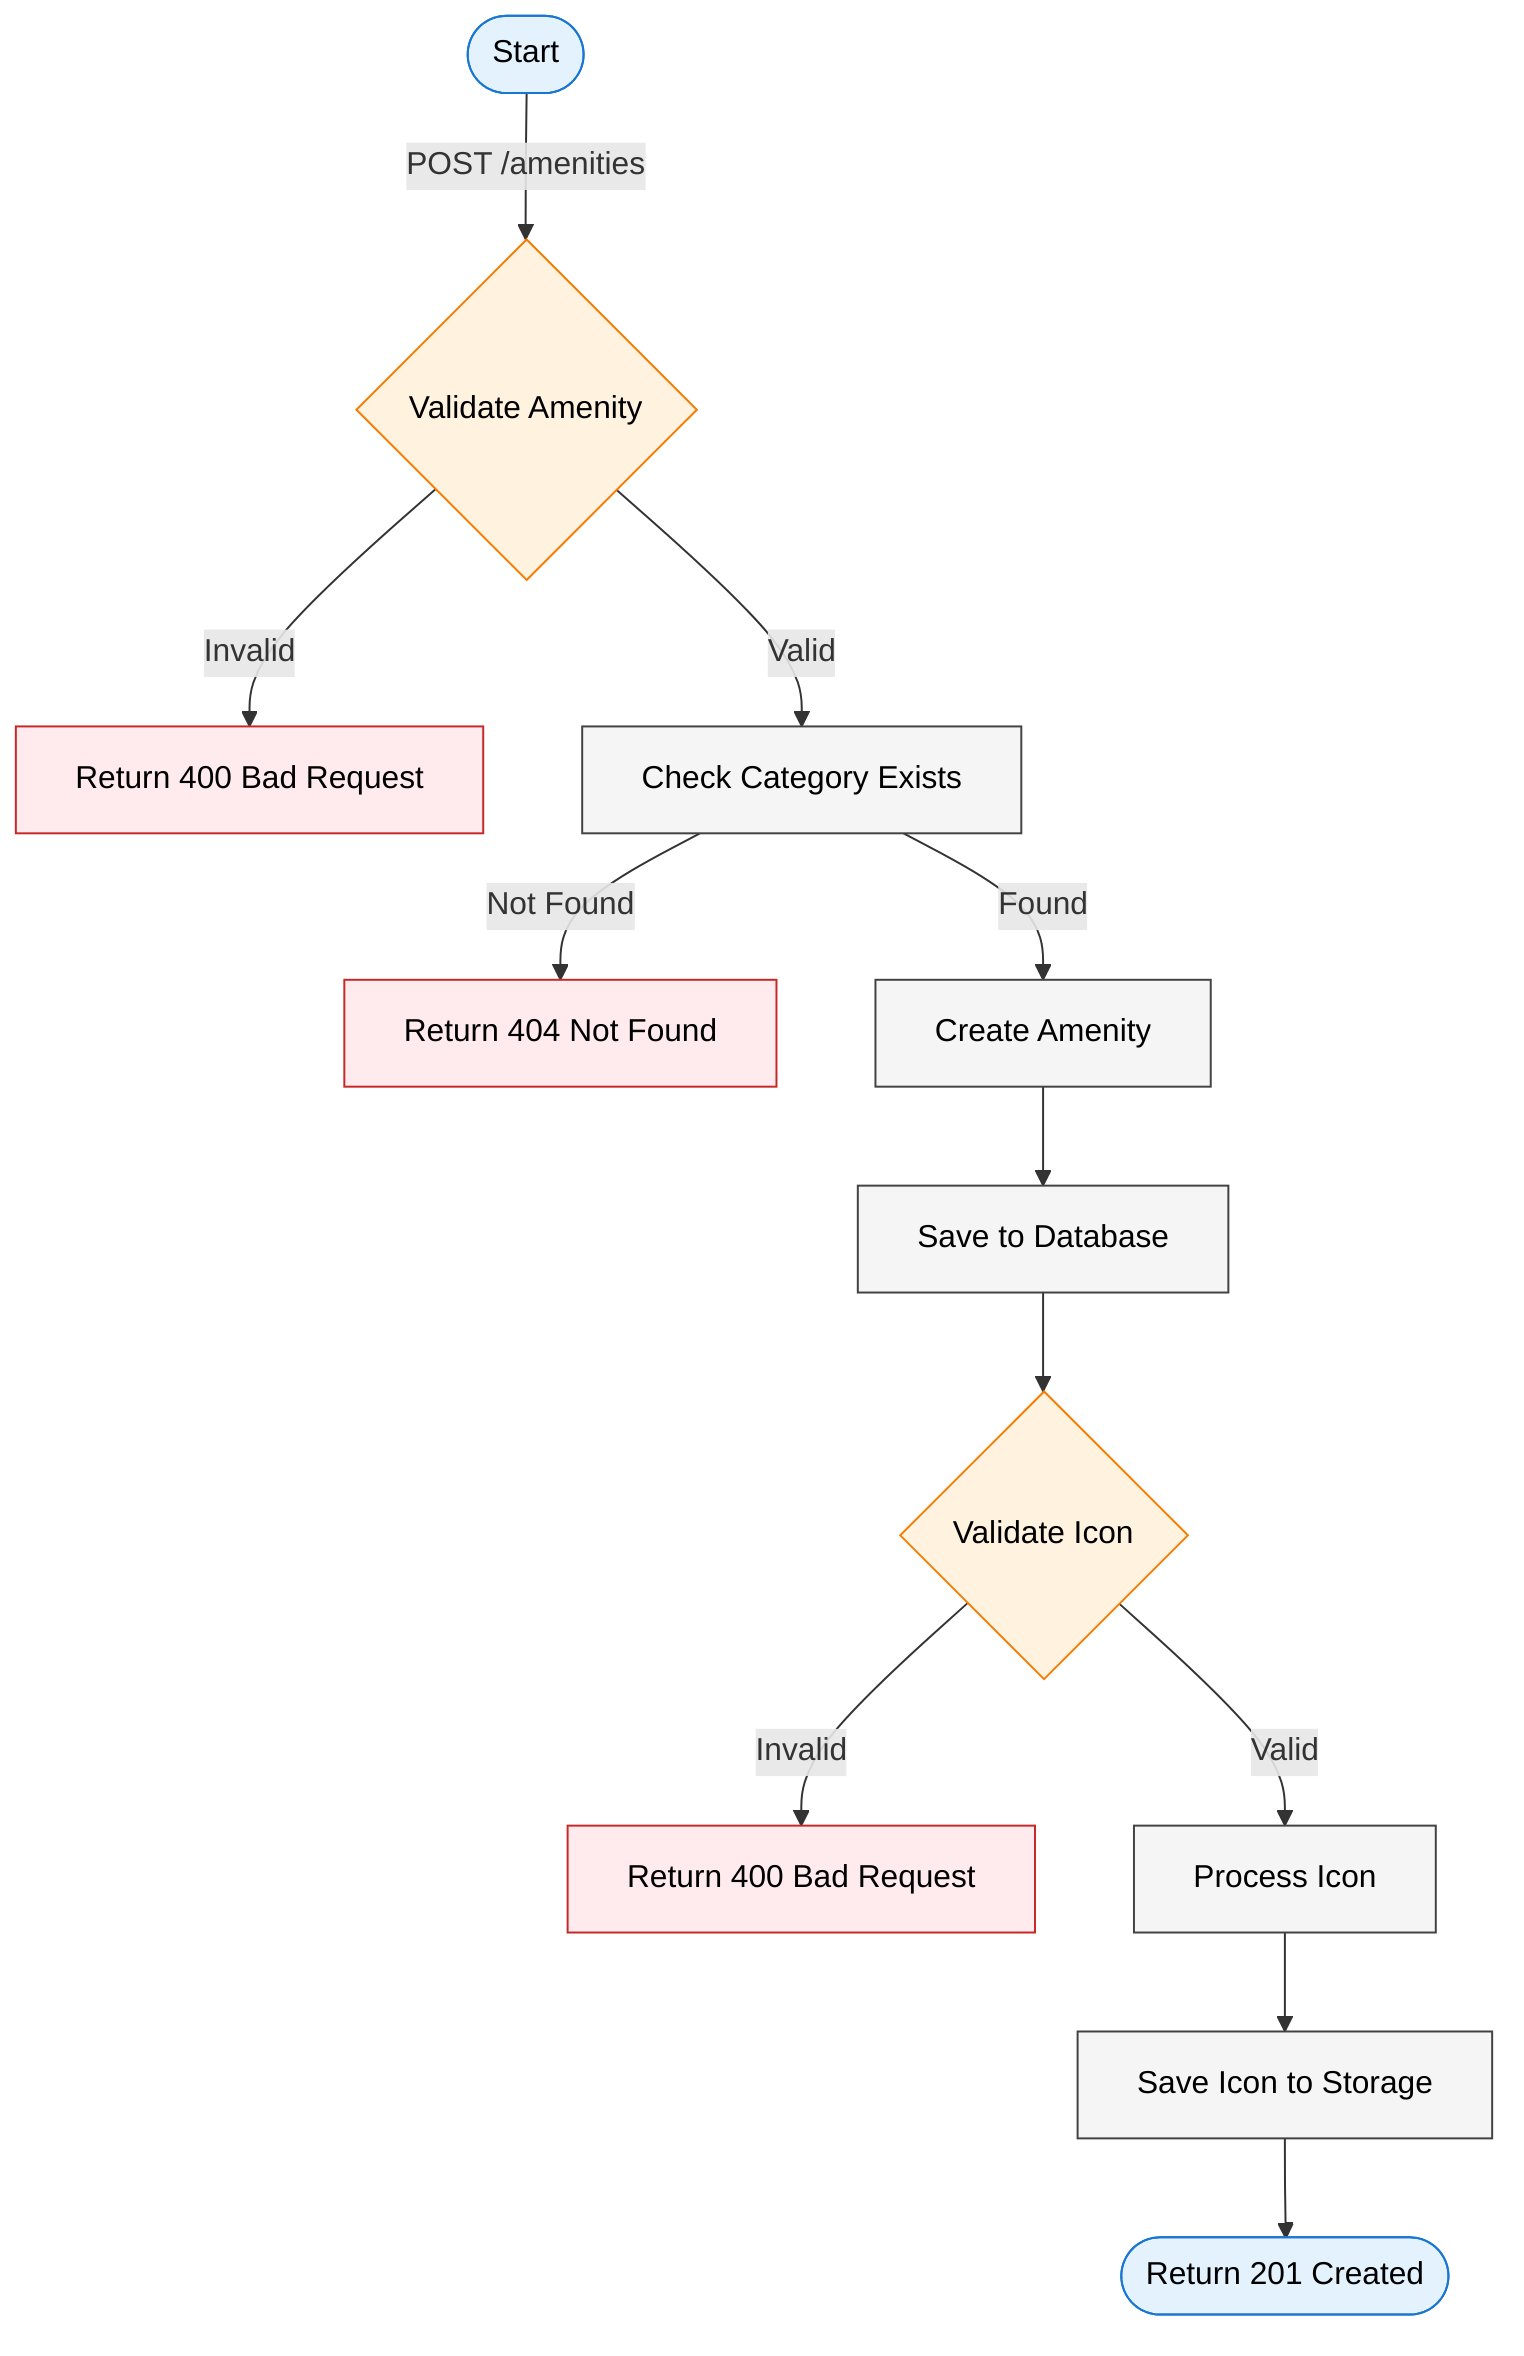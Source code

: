 graph TD
%% Main Flow
    Start([Start]) -->|POST /amenities| ValidateAmenity{Validate Amenity}
    ValidateAmenity -->|Invalid| HandleError[Return 400 Bad Request]
    ValidateAmenity -->|Valid| CheckCategory[Check Category Exists]

    CheckCategory -->|Not Found| HandleCategoryError[Return 404 Not Found]
    CheckCategory -->|Found| CreateAmenity[Create Amenity]
    CreateAmenity --> SaveAmenity[Save to Database]

%% Icon Processing
    SaveAmenity --> ValidateIcon{Validate Icon}
    ValidateIcon -->|Invalid| HandleIconError[Return 400 Bad Request]
    ValidateIcon -->|Valid| ProcessIcon[Process Icon]
    ProcessIcon --> SaveIcon[Save Icon to Storage]
    SaveIcon --> Success([Return 201 Created])

%% Style Definitions
    classDef start_end fill:#e3f2fd,stroke:#1976d2,color:black
    classDef process fill:#f5f5f5,stroke:#424242,color:black
    classDef validation fill:#fff3e0,stroke:#f57c00,color:black
    classDef error fill:#ffebee,stroke:#c62828,color:black

%% Apply Styles
    class Start,Success start_end
    class CreateAmenity,SaveAmenity,ProcessIcon,SaveIcon,CheckCategory process
    class ValidateAmenity,ValidateIcon validation
    class HandleError,HandleIconError,HandleCategoryError error